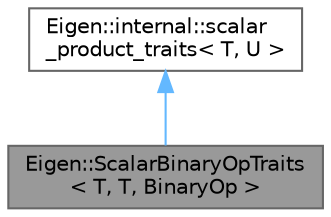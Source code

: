 digraph "Eigen::ScalarBinaryOpTraits&lt; T, T, BinaryOp &gt;"
{
 // LATEX_PDF_SIZE
  bgcolor="transparent";
  edge [fontname=Helvetica,fontsize=10,labelfontname=Helvetica,labelfontsize=10];
  node [fontname=Helvetica,fontsize=10,shape=box,height=0.2,width=0.4];
  Node1 [id="Node000001",label="Eigen::ScalarBinaryOpTraits\l\< T, T, BinaryOp \>",height=0.2,width=0.4,color="gray40", fillcolor="grey60", style="filled", fontcolor="black",tooltip=" "];
  Node2 -> Node1 [id="edge1_Node000001_Node000002",dir="back",color="steelblue1",style="solid",tooltip=" "];
  Node2 [id="Node000002",label="Eigen::internal::scalar\l_product_traits\< T, U \>",height=0.2,width=0.4,color="gray40", fillcolor="white", style="filled",URL="$struct_eigen_1_1internal_1_1scalar__product__traits.html",tooltip=" "];
}
